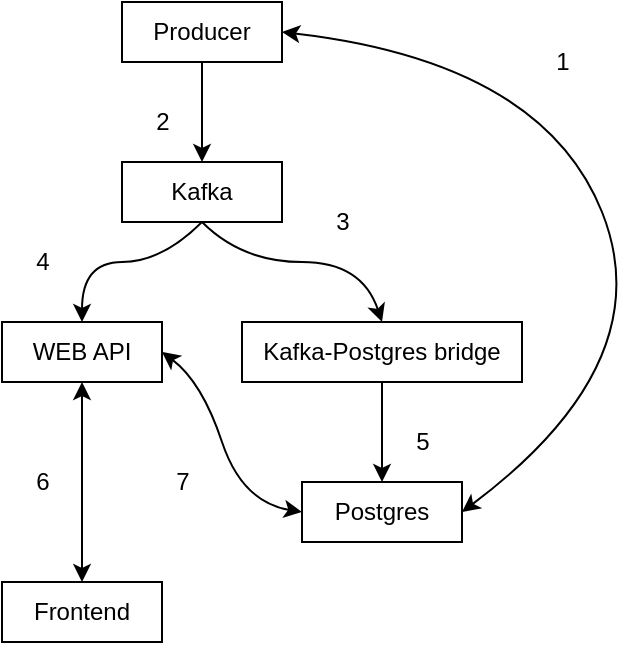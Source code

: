 <mxfile>
    <diagram id="Tc1R2jZpuBwRvVfcyiuM" name="Page-1">
        <mxGraphModel dx="513" dy="510" grid="1" gridSize="10" guides="1" tooltips="1" connect="1" arrows="1" fold="1" page="1" pageScale="1" pageWidth="850" pageHeight="1100" math="0" shadow="0">
            <root>
                <mxCell id="0"/>
                <mxCell id="1" parent="0"/>
                <mxCell id="8" value="" style="edgeStyle=none;html=1;" edge="1" parent="1" source="2" target="3">
                    <mxGeometry relative="1" as="geometry"/>
                </mxCell>
                <mxCell id="9" style="edgeStyle=none;html=1;exitX=1;exitY=0.5;exitDx=0;exitDy=0;entryX=1;entryY=0.5;entryDx=0;entryDy=0;curved=1;startArrow=classic;startFill=1;" edge="1" parent="1" source="2" target="4">
                    <mxGeometry relative="1" as="geometry">
                        <Array as="points">
                            <mxPoint x="450" y="70"/>
                            <mxPoint x="510" y="220"/>
                        </Array>
                    </mxGeometry>
                </mxCell>
                <mxCell id="2" value="Producer" style="whiteSpace=wrap;html=1;" vertex="1" parent="1">
                    <mxGeometry x="240" y="40" width="80" height="30" as="geometry"/>
                </mxCell>
                <mxCell id="10" style="edgeStyle=none;curved=1;html=1;exitX=0.5;exitY=1;exitDx=0;exitDy=0;entryX=0.5;entryY=0;entryDx=0;entryDy=0;startArrow=none;startFill=0;" edge="1" parent="1" source="3" target="7">
                    <mxGeometry relative="1" as="geometry">
                        <Array as="points">
                            <mxPoint x="300" y="170"/>
                            <mxPoint x="360" y="170"/>
                        </Array>
                    </mxGeometry>
                </mxCell>
                <mxCell id="11" style="edgeStyle=none;curved=1;html=1;exitX=0.5;exitY=1;exitDx=0;exitDy=0;entryX=0.5;entryY=0;entryDx=0;entryDy=0;startArrow=none;startFill=0;" edge="1" parent="1" source="3" target="5">
                    <mxGeometry relative="1" as="geometry">
                        <Array as="points">
                            <mxPoint x="260" y="170"/>
                            <mxPoint x="220" y="170"/>
                        </Array>
                    </mxGeometry>
                </mxCell>
                <mxCell id="3" value="Kafka" style="whiteSpace=wrap;html=1;" vertex="1" parent="1">
                    <mxGeometry x="240" y="120" width="80" height="30" as="geometry"/>
                </mxCell>
                <mxCell id="4" value="Postgres" style="whiteSpace=wrap;html=1;" vertex="1" parent="1">
                    <mxGeometry x="330" y="280" width="80" height="30" as="geometry"/>
                </mxCell>
                <mxCell id="13" style="edgeStyle=none;curved=1;html=1;exitX=1;exitY=0.5;exitDx=0;exitDy=0;entryX=0;entryY=0.5;entryDx=0;entryDy=0;startArrow=classic;startFill=1;" edge="1" parent="1" source="5" target="4">
                    <mxGeometry relative="1" as="geometry">
                        <Array as="points">
                            <mxPoint x="280" y="230"/>
                            <mxPoint x="300" y="290"/>
                        </Array>
                    </mxGeometry>
                </mxCell>
                <mxCell id="14" value="" style="edgeStyle=none;curved=1;html=1;startArrow=classic;startFill=1;" edge="1" parent="1" source="5" target="6">
                    <mxGeometry relative="1" as="geometry"/>
                </mxCell>
                <mxCell id="5" value="WEB API" style="whiteSpace=wrap;html=1;" vertex="1" parent="1">
                    <mxGeometry x="180" y="200" width="80" height="30" as="geometry"/>
                </mxCell>
                <mxCell id="6" value="Frontend" style="whiteSpace=wrap;html=1;" vertex="1" parent="1">
                    <mxGeometry x="180" y="330" width="80" height="30" as="geometry"/>
                </mxCell>
                <mxCell id="12" value="" style="edgeStyle=none;curved=1;html=1;startArrow=none;startFill=0;" edge="1" parent="1" source="7" target="4">
                    <mxGeometry relative="1" as="geometry"/>
                </mxCell>
                <mxCell id="7" value="Kafka-Postgres bridge" style="whiteSpace=wrap;html=1;" vertex="1" parent="1">
                    <mxGeometry x="300" y="200" width="140" height="30" as="geometry"/>
                </mxCell>
                <mxCell id="15" value="1" style="text;html=1;resizable=0;autosize=1;align=center;verticalAlign=middle;points=[];fillColor=none;strokeColor=none;rounded=0;" vertex="1" parent="1">
                    <mxGeometry x="450" y="60" width="20" height="20" as="geometry"/>
                </mxCell>
                <mxCell id="20" value="2" style="text;html=1;resizable=0;autosize=1;align=center;verticalAlign=middle;points=[];fillColor=none;strokeColor=none;rounded=0;" vertex="1" parent="1">
                    <mxGeometry x="250" y="90" width="20" height="20" as="geometry"/>
                </mxCell>
                <mxCell id="22" value="3" style="text;html=1;resizable=0;autosize=1;align=center;verticalAlign=middle;points=[];fillColor=none;strokeColor=none;rounded=0;" vertex="1" parent="1">
                    <mxGeometry x="340" y="140" width="20" height="20" as="geometry"/>
                </mxCell>
                <mxCell id="23" value="4" style="text;html=1;resizable=0;autosize=1;align=center;verticalAlign=middle;points=[];fillColor=none;strokeColor=none;rounded=0;" vertex="1" parent="1">
                    <mxGeometry x="190" y="160" width="20" height="20" as="geometry"/>
                </mxCell>
                <mxCell id="24" value="5" style="text;html=1;resizable=0;autosize=1;align=center;verticalAlign=middle;points=[];fillColor=none;strokeColor=none;rounded=0;" vertex="1" parent="1">
                    <mxGeometry x="380" y="250" width="20" height="20" as="geometry"/>
                </mxCell>
                <mxCell id="25" value="6" style="text;html=1;resizable=0;autosize=1;align=center;verticalAlign=middle;points=[];fillColor=none;strokeColor=none;rounded=0;" vertex="1" parent="1">
                    <mxGeometry x="190" y="270" width="20" height="20" as="geometry"/>
                </mxCell>
                <mxCell id="26" value="7" style="text;html=1;resizable=0;autosize=1;align=center;verticalAlign=middle;points=[];fillColor=none;strokeColor=none;rounded=0;" vertex="1" parent="1">
                    <mxGeometry x="260" y="270" width="20" height="20" as="geometry"/>
                </mxCell>
            </root>
        </mxGraphModel>
    </diagram>
</mxfile>